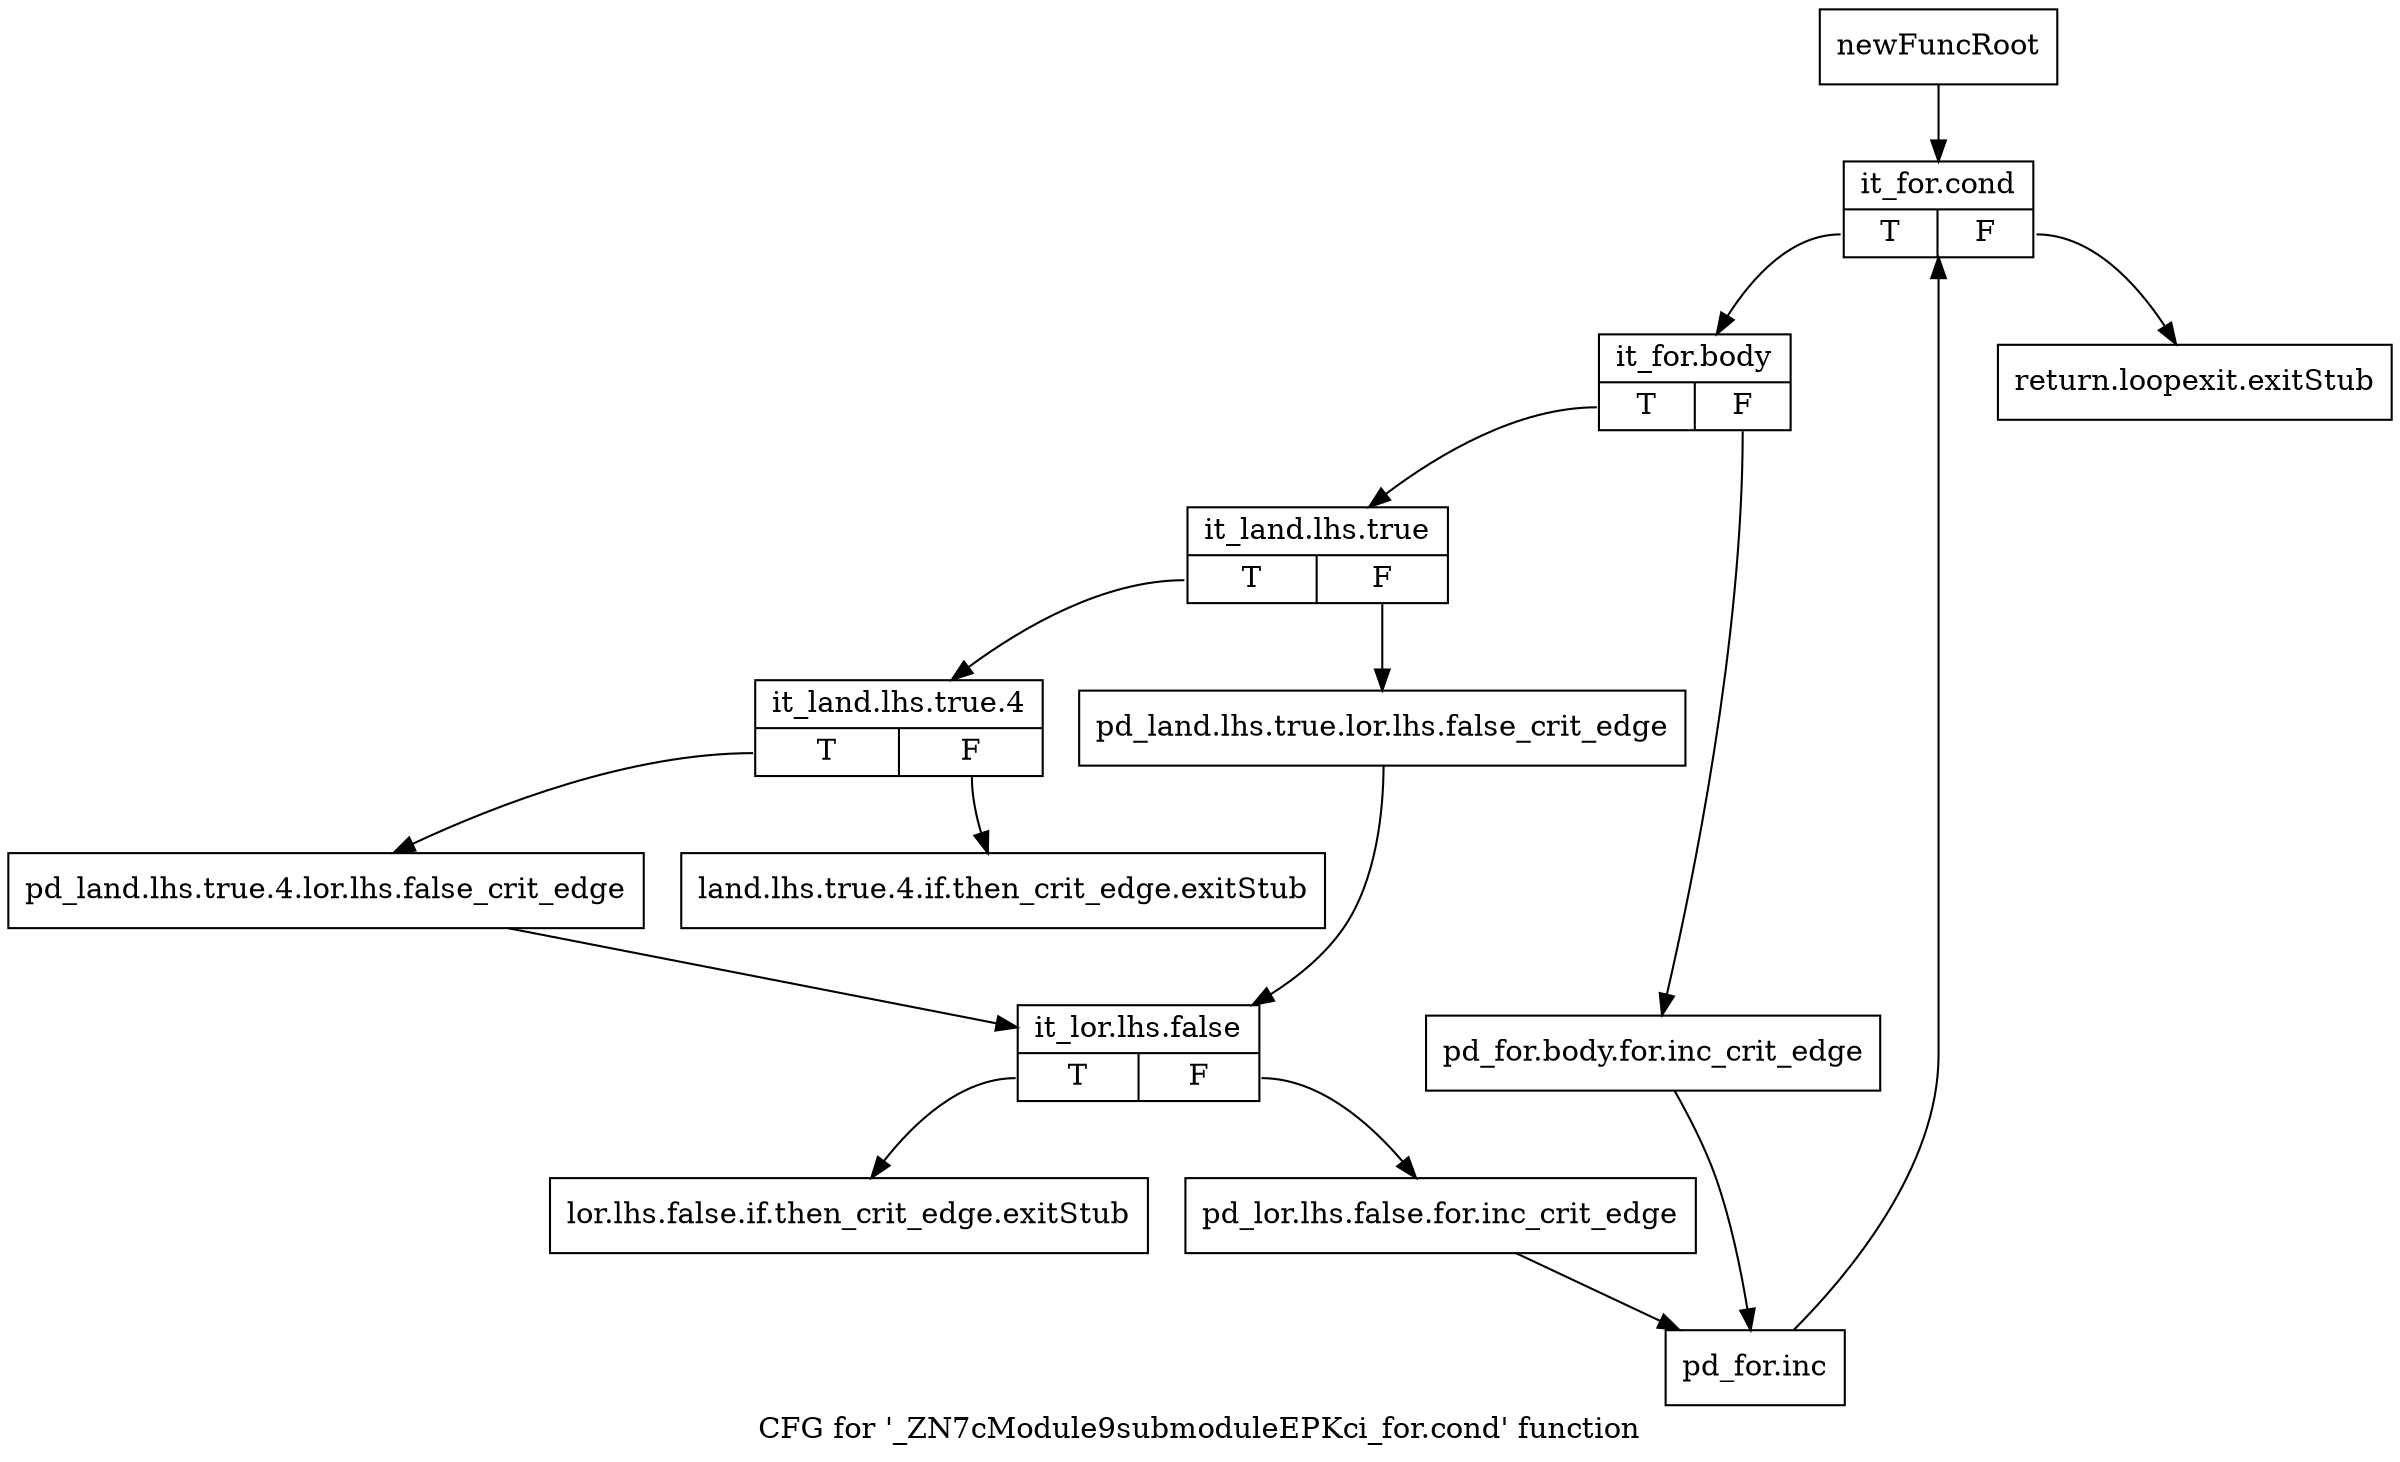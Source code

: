 digraph "CFG for '_ZN7cModule9submoduleEPKci_for.cond' function" {
	label="CFG for '_ZN7cModule9submoduleEPKci_for.cond' function";

	Node0x213e280 [shape=record,label="{newFuncRoot}"];
	Node0x213e280 -> Node0x213e810;
	Node0x213e720 [shape=record,label="{return.loopexit.exitStub}"];
	Node0x213e770 [shape=record,label="{land.lhs.true.4.if.then_crit_edge.exitStub}"];
	Node0x213e7c0 [shape=record,label="{lor.lhs.false.if.then_crit_edge.exitStub}"];
	Node0x213e810 [shape=record,label="{it_for.cond|{<s0>T|<s1>F}}"];
	Node0x213e810:s0 -> Node0x213e860;
	Node0x213e810:s1 -> Node0x213e720;
	Node0x213e860 [shape=record,label="{it_for.body|{<s0>T|<s1>F}}"];
	Node0x213e860:s0 -> Node0x213e900;
	Node0x213e860:s1 -> Node0x213e8b0;
	Node0x213e8b0 [shape=record,label="{pd_for.body.for.inc_crit_edge}"];
	Node0x213e8b0 -> Node0x213eae0;
	Node0x213e900 [shape=record,label="{it_land.lhs.true|{<s0>T|<s1>F}}"];
	Node0x213e900:s0 -> Node0x213e9a0;
	Node0x213e900:s1 -> Node0x213e950;
	Node0x213e950 [shape=record,label="{pd_land.lhs.true.lor.lhs.false_crit_edge}"];
	Node0x213e950 -> Node0x213ea40;
	Node0x213e9a0 [shape=record,label="{it_land.lhs.true.4|{<s0>T|<s1>F}}"];
	Node0x213e9a0:s0 -> Node0x213e9f0;
	Node0x213e9a0:s1 -> Node0x213e770;
	Node0x213e9f0 [shape=record,label="{pd_land.lhs.true.4.lor.lhs.false_crit_edge}"];
	Node0x213e9f0 -> Node0x213ea40;
	Node0x213ea40 [shape=record,label="{it_lor.lhs.false|{<s0>T|<s1>F}}"];
	Node0x213ea40:s0 -> Node0x213e7c0;
	Node0x213ea40:s1 -> Node0x213ea90;
	Node0x213ea90 [shape=record,label="{pd_lor.lhs.false.for.inc_crit_edge}"];
	Node0x213ea90 -> Node0x213eae0;
	Node0x213eae0 [shape=record,label="{pd_for.inc}"];
	Node0x213eae0 -> Node0x213e810;
}
